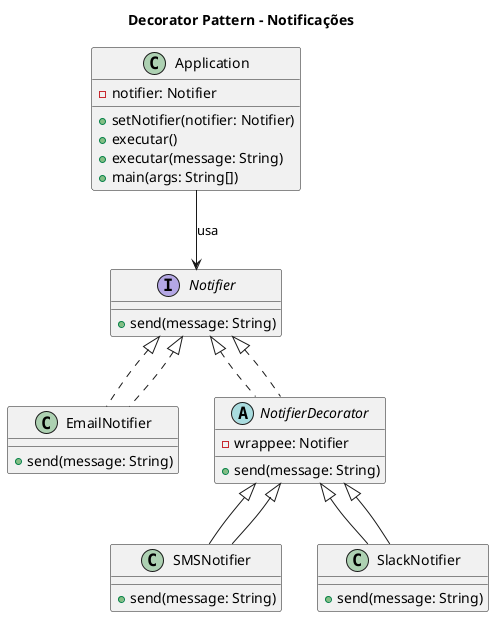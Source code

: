 @startuml
title Decorator Pattern - Notificações

' --- Component ---
interface Notifier {
    + send(message: String)
}

' --- Concrete Component ---
class EmailNotifier implements Notifier {
    + send(message: String)
}

' --- Base Decorator ---
abstract class NotifierDecorator implements Notifier {
    - wrappee: Notifier
    + send(message: String)
}

' --- Concrete Decorators ---
class SMSNotifier extends NotifierDecorator {
    + send(message: String)
}

class SlackNotifier extends NotifierDecorator {
    + send(message: String)
}

' --- Application ---
class Application {
    - notifier: Notifier
    + setNotifier(notifier: Notifier)
    + executar()
    + executar(message: String)
    + main(args: String[])
}

' --- Relações ---
Notifier <|.. EmailNotifier
Notifier <|.. NotifierDecorator
NotifierDecorator <|-- SMSNotifier
NotifierDecorator <|-- SlackNotifier

Application --> Notifier : usa

@enduml
